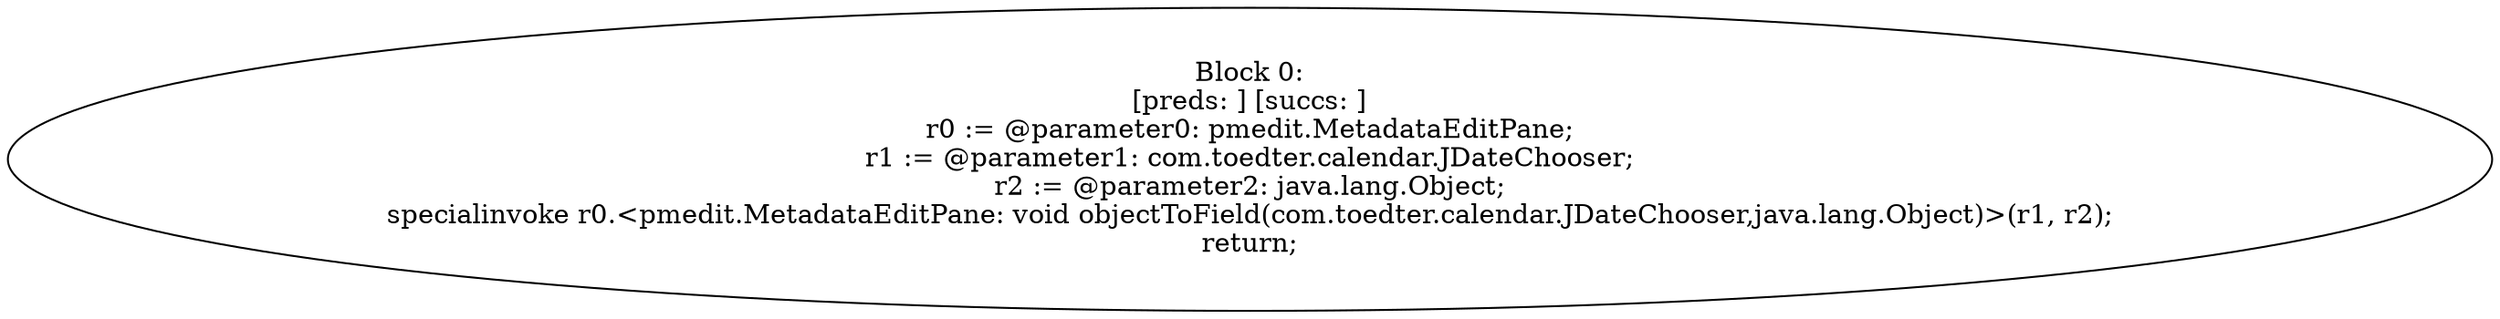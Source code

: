 digraph "unitGraph" {
    "Block 0:
[preds: ] [succs: ]
r0 := @parameter0: pmedit.MetadataEditPane;
r1 := @parameter1: com.toedter.calendar.JDateChooser;
r2 := @parameter2: java.lang.Object;
specialinvoke r0.<pmedit.MetadataEditPane: void objectToField(com.toedter.calendar.JDateChooser,java.lang.Object)>(r1, r2);
return;
"
}
